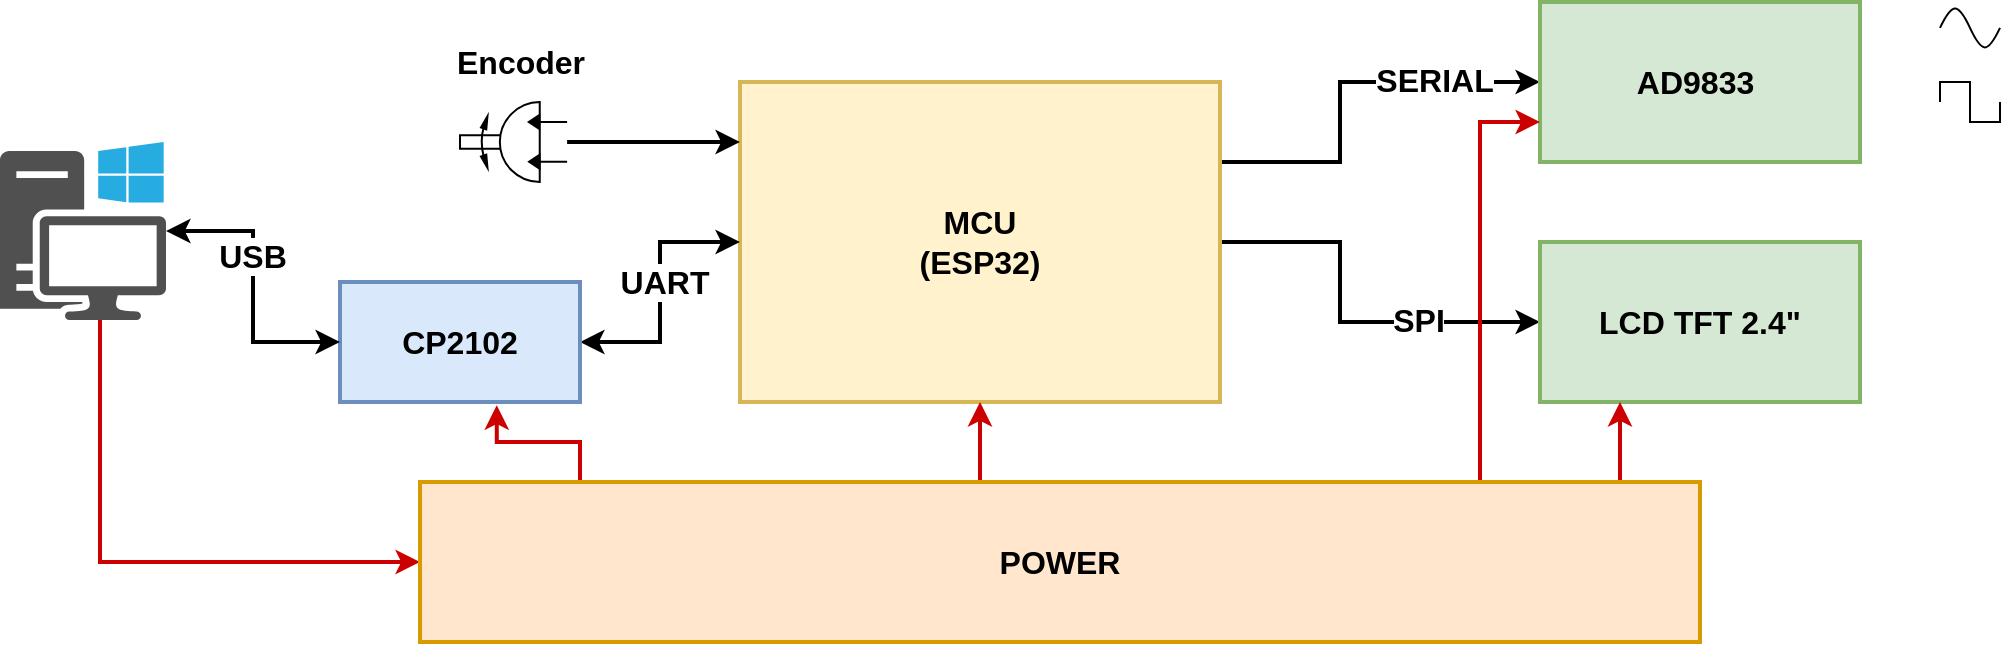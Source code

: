 <mxfile version="14.6.13" type="github">
  <diagram id="vwiSF-zn9kQKWqo2ZEEf" name="Page-1">
    <mxGraphModel dx="1144" dy="625" grid="1" gridSize="10" guides="1" tooltips="1" connect="1" arrows="1" fold="1" page="1" pageScale="1" pageWidth="1100" pageHeight="850" math="0" shadow="0">
      <root>
        <mxCell id="0" />
        <mxCell id="1" parent="0" />
        <mxCell id="3T95qEmG11ZetjVg0ZSN-2" style="edgeStyle=orthogonalEdgeStyle;rounded=0;orthogonalLoop=1;jettySize=auto;html=1;entryX=0;entryY=0.5;entryDx=0;entryDy=0;strokeWidth=2;fontSize=16;fontStyle=1" edge="1" parent="1" source="Q4pjf6EbL_Bs23Dzhtcv-1" target="3T95qEmG11ZetjVg0ZSN-1">
          <mxGeometry relative="1" as="geometry">
            <Array as="points">
              <mxPoint x="700" y="280" />
              <mxPoint x="700" y="240" />
            </Array>
          </mxGeometry>
        </mxCell>
        <mxCell id="3T95qEmG11ZetjVg0ZSN-3" value="SERIAL" style="edgeLabel;html=1;align=center;verticalAlign=middle;resizable=0;points=[];fontSize=16;fontStyle=1" vertex="1" connectable="0" parent="3T95qEmG11ZetjVg0ZSN-2">
          <mxGeometry x="0.469" y="1" relative="1" as="geometry">
            <mxPoint as="offset" />
          </mxGeometry>
        </mxCell>
        <mxCell id="3T95qEmG11ZetjVg0ZSN-6" style="edgeStyle=orthogonalEdgeStyle;rounded=0;orthogonalLoop=1;jettySize=auto;html=1;strokeWidth=2;fontSize=16;fontStyle=1" edge="1" parent="1" source="Q4pjf6EbL_Bs23Dzhtcv-1" target="3T95qEmG11ZetjVg0ZSN-5">
          <mxGeometry relative="1" as="geometry">
            <Array as="points">
              <mxPoint x="700" y="320" />
              <mxPoint x="700" y="360" />
            </Array>
          </mxGeometry>
        </mxCell>
        <mxCell id="3T95qEmG11ZetjVg0ZSN-7" value="SPI" style="edgeLabel;html=1;align=center;verticalAlign=middle;resizable=0;points=[];fontSize=16;fontStyle=1" vertex="1" connectable="0" parent="3T95qEmG11ZetjVg0ZSN-6">
          <mxGeometry x="0.392" y="1" relative="1" as="geometry">
            <mxPoint as="offset" />
          </mxGeometry>
        </mxCell>
        <mxCell id="Q4pjf6EbL_Bs23Dzhtcv-1" value="MCU&lt;br style=&quot;font-size: 16px;&quot;&gt;(ESP32)" style="rounded=0;whiteSpace=wrap;html=1;strokeWidth=2;fillColor=#fff2cc;strokeColor=#d6b656;fontSize=16;fontStyle=1" parent="1" vertex="1">
          <mxGeometry x="400" y="240" width="240" height="160" as="geometry" />
        </mxCell>
        <mxCell id="3T95qEmG11ZetjVg0ZSN-1" value="AD9833&amp;nbsp;" style="rounded=0;whiteSpace=wrap;html=1;strokeWidth=2;fillColor=#d5e8d4;strokeColor=#82b366;fontSize=16;fontStyle=1" vertex="1" parent="1">
          <mxGeometry x="800" y="200" width="160" height="80" as="geometry" />
        </mxCell>
        <mxCell id="3T95qEmG11ZetjVg0ZSN-5" value="LCD TFT 2.4&quot;" style="rounded=0;whiteSpace=wrap;html=1;strokeWidth=2;fillColor=#d5e8d4;strokeColor=#82b366;fontSize=16;fontStyle=1" vertex="1" parent="1">
          <mxGeometry x="800" y="320" width="160" height="80" as="geometry" />
        </mxCell>
        <mxCell id="3T95qEmG11ZetjVg0ZSN-10" value="" style="edgeStyle=orthogonalEdgeStyle;rounded=0;orthogonalLoop=1;jettySize=auto;html=1;strokeWidth=2;fontSize=16;fontStyle=1" edge="1" parent="1" source="3T95qEmG11ZetjVg0ZSN-8" target="Q4pjf6EbL_Bs23Dzhtcv-1">
          <mxGeometry relative="1" as="geometry">
            <Array as="points">
              <mxPoint x="380" y="270" />
              <mxPoint x="380" y="270" />
            </Array>
          </mxGeometry>
        </mxCell>
        <mxCell id="3T95qEmG11ZetjVg0ZSN-8" value="" style="verticalLabelPosition=bottom;aspect=fixed;html=1;verticalAlign=top;strokeColor=#000000;fillColor=#000000;align=center;outlineConnect=0;shape=mxgraph.fluid_power.x11280;points=[[0,0.25,0],[0,0.75,0]];direction=west;fontSize=16;fontStyle=1" vertex="1" parent="1">
          <mxGeometry x="260" y="250" width="53.55" height="40" as="geometry" />
        </mxCell>
        <mxCell id="3T95qEmG11ZetjVg0ZSN-11" value="Encoder" style="text;html=1;align=center;verticalAlign=middle;resizable=0;points=[];autosize=1;strokeColor=none;fontSize=16;fontStyle=1" vertex="1" parent="1">
          <mxGeometry x="250" y="220" width="80" height="20" as="geometry" />
        </mxCell>
        <mxCell id="3T95qEmG11ZetjVg0ZSN-13" value="" style="edgeStyle=orthogonalEdgeStyle;rounded=0;orthogonalLoop=1;jettySize=auto;html=1;startArrow=classic;startFill=1;strokeWidth=2;fontSize=16;fontStyle=1" edge="1" parent="1" source="3T95qEmG11ZetjVg0ZSN-12" target="Q4pjf6EbL_Bs23Dzhtcv-1">
          <mxGeometry relative="1" as="geometry" />
        </mxCell>
        <mxCell id="3T95qEmG11ZetjVg0ZSN-19" value="UART" style="edgeLabel;html=1;align=center;verticalAlign=middle;resizable=0;points=[];fontSize=16;fontStyle=1" vertex="1" connectable="0" parent="3T95qEmG11ZetjVg0ZSN-13">
          <mxGeometry x="0.28" y="-2" relative="1" as="geometry">
            <mxPoint y="13" as="offset" />
          </mxGeometry>
        </mxCell>
        <mxCell id="3T95qEmG11ZetjVg0ZSN-12" value="CP2102" style="rounded=0;whiteSpace=wrap;html=1;strokeWidth=2;fillColor=#dae8fc;strokeColor=#6c8ebf;fontSize=16;fontStyle=1" vertex="1" parent="1">
          <mxGeometry x="200" y="340" width="120" height="60" as="geometry" />
        </mxCell>
        <mxCell id="3T95qEmG11ZetjVg0ZSN-16" value="" style="edgeStyle=orthogonalEdgeStyle;rounded=0;orthogonalLoop=1;jettySize=auto;html=1;startArrow=classic;startFill=1;strokeWidth=2;fontSize=16;fontStyle=1" edge="1" parent="1" source="3T95qEmG11ZetjVg0ZSN-15" target="3T95qEmG11ZetjVg0ZSN-12">
          <mxGeometry relative="1" as="geometry" />
        </mxCell>
        <mxCell id="3T95qEmG11ZetjVg0ZSN-20" value="USB" style="edgeLabel;html=1;align=center;verticalAlign=middle;resizable=0;points=[];fontSize=16;fontStyle=1" vertex="1" connectable="0" parent="3T95qEmG11ZetjVg0ZSN-16">
          <mxGeometry x="-0.216" y="-1" relative="1" as="geometry">
            <mxPoint as="offset" />
          </mxGeometry>
        </mxCell>
        <mxCell id="3T95qEmG11ZetjVg0ZSN-22" style="edgeStyle=orthogonalEdgeStyle;rounded=0;orthogonalLoop=1;jettySize=auto;html=1;entryX=0;entryY=0.5;entryDx=0;entryDy=0;startArrow=none;startFill=0;strokeColor=#CC0000;strokeWidth=2;fontSize=16;fontStyle=1" edge="1" parent="1" source="3T95qEmG11ZetjVg0ZSN-15" target="3T95qEmG11ZetjVg0ZSN-21">
          <mxGeometry relative="1" as="geometry">
            <Array as="points">
              <mxPoint x="80" y="480" />
            </Array>
          </mxGeometry>
        </mxCell>
        <mxCell id="3T95qEmG11ZetjVg0ZSN-15" value="" style="pointerEvents=1;shadow=0;dashed=0;html=1;strokeColor=none;fillColor=#505050;labelPosition=center;verticalLabelPosition=bottom;verticalAlign=top;outlineConnect=0;align=center;shape=mxgraph.office.devices.workstation_pc;fontSize=16;fontStyle=1" vertex="1" parent="1">
          <mxGeometry x="30" y="270" width="83" height="89" as="geometry" />
        </mxCell>
        <mxCell id="3T95qEmG11ZetjVg0ZSN-17" value="" style="pointerEvents=1;verticalLabelPosition=bottom;shadow=0;dashed=0;align=center;html=1;verticalAlign=top;shape=mxgraph.electrical.waveforms.sine_wave;fontSize=16;fontStyle=1" vertex="1" parent="1">
          <mxGeometry x="1000" y="200" width="30" height="26" as="geometry" />
        </mxCell>
        <mxCell id="3T95qEmG11ZetjVg0ZSN-18" value="" style="pointerEvents=1;verticalLabelPosition=bottom;shadow=0;dashed=0;align=center;html=1;verticalAlign=top;shape=mxgraph.electrical.waveforms.square_wave;fontSize=16;fontStyle=1" vertex="1" parent="1">
          <mxGeometry x="1000" y="240" width="30" height="20" as="geometry" />
        </mxCell>
        <mxCell id="3T95qEmG11ZetjVg0ZSN-23" style="edgeStyle=orthogonalEdgeStyle;rounded=0;orthogonalLoop=1;jettySize=auto;html=1;entryX=0.653;entryY=1.027;entryDx=0;entryDy=0;entryPerimeter=0;startArrow=none;startFill=0;strokeColor=#CC0000;strokeWidth=2;fontSize=16;fontStyle=1" edge="1" parent="1" source="3T95qEmG11ZetjVg0ZSN-21" target="3T95qEmG11ZetjVg0ZSN-12">
          <mxGeometry relative="1" as="geometry">
            <Array as="points">
              <mxPoint x="320" y="420" />
              <mxPoint x="278" y="420" />
            </Array>
          </mxGeometry>
        </mxCell>
        <mxCell id="3T95qEmG11ZetjVg0ZSN-24" value="" style="edgeStyle=orthogonalEdgeStyle;rounded=0;orthogonalLoop=1;jettySize=auto;html=1;startArrow=none;startFill=0;strokeColor=#CC0000;strokeWidth=2;fontSize=16;fontStyle=1" edge="1" parent="1" source="3T95qEmG11ZetjVg0ZSN-21" target="Q4pjf6EbL_Bs23Dzhtcv-1">
          <mxGeometry relative="1" as="geometry">
            <Array as="points">
              <mxPoint x="520" y="430" />
              <mxPoint x="520" y="430" />
            </Array>
          </mxGeometry>
        </mxCell>
        <mxCell id="3T95qEmG11ZetjVg0ZSN-25" style="edgeStyle=orthogonalEdgeStyle;rounded=0;orthogonalLoop=1;jettySize=auto;html=1;entryX=0.25;entryY=1;entryDx=0;entryDy=0;startArrow=none;startFill=0;strokeColor=#CC0000;strokeWidth=2;fontSize=16;fontStyle=1" edge="1" parent="1" source="3T95qEmG11ZetjVg0ZSN-21" target="3T95qEmG11ZetjVg0ZSN-5">
          <mxGeometry relative="1" as="geometry">
            <Array as="points">
              <mxPoint x="840" y="440" />
              <mxPoint x="840" y="440" />
            </Array>
          </mxGeometry>
        </mxCell>
        <mxCell id="3T95qEmG11ZetjVg0ZSN-26" style="edgeStyle=orthogonalEdgeStyle;rounded=0;orthogonalLoop=1;jettySize=auto;html=1;entryX=0;entryY=0.75;entryDx=0;entryDy=0;startArrow=none;startFill=0;strokeColor=#CC0000;strokeWidth=2;fontSize=16;fontStyle=1" edge="1" parent="1" source="3T95qEmG11ZetjVg0ZSN-21" target="3T95qEmG11ZetjVg0ZSN-1">
          <mxGeometry relative="1" as="geometry">
            <Array as="points">
              <mxPoint x="770" y="260" />
            </Array>
          </mxGeometry>
        </mxCell>
        <mxCell id="3T95qEmG11ZetjVg0ZSN-21" value="POWER" style="rounded=0;whiteSpace=wrap;html=1;strokeWidth=2;fillColor=#ffe6cc;strokeColor=#d79b00;fontSize=16;fontStyle=1" vertex="1" parent="1">
          <mxGeometry x="240" y="440" width="640" height="80" as="geometry" />
        </mxCell>
      </root>
    </mxGraphModel>
  </diagram>
</mxfile>
